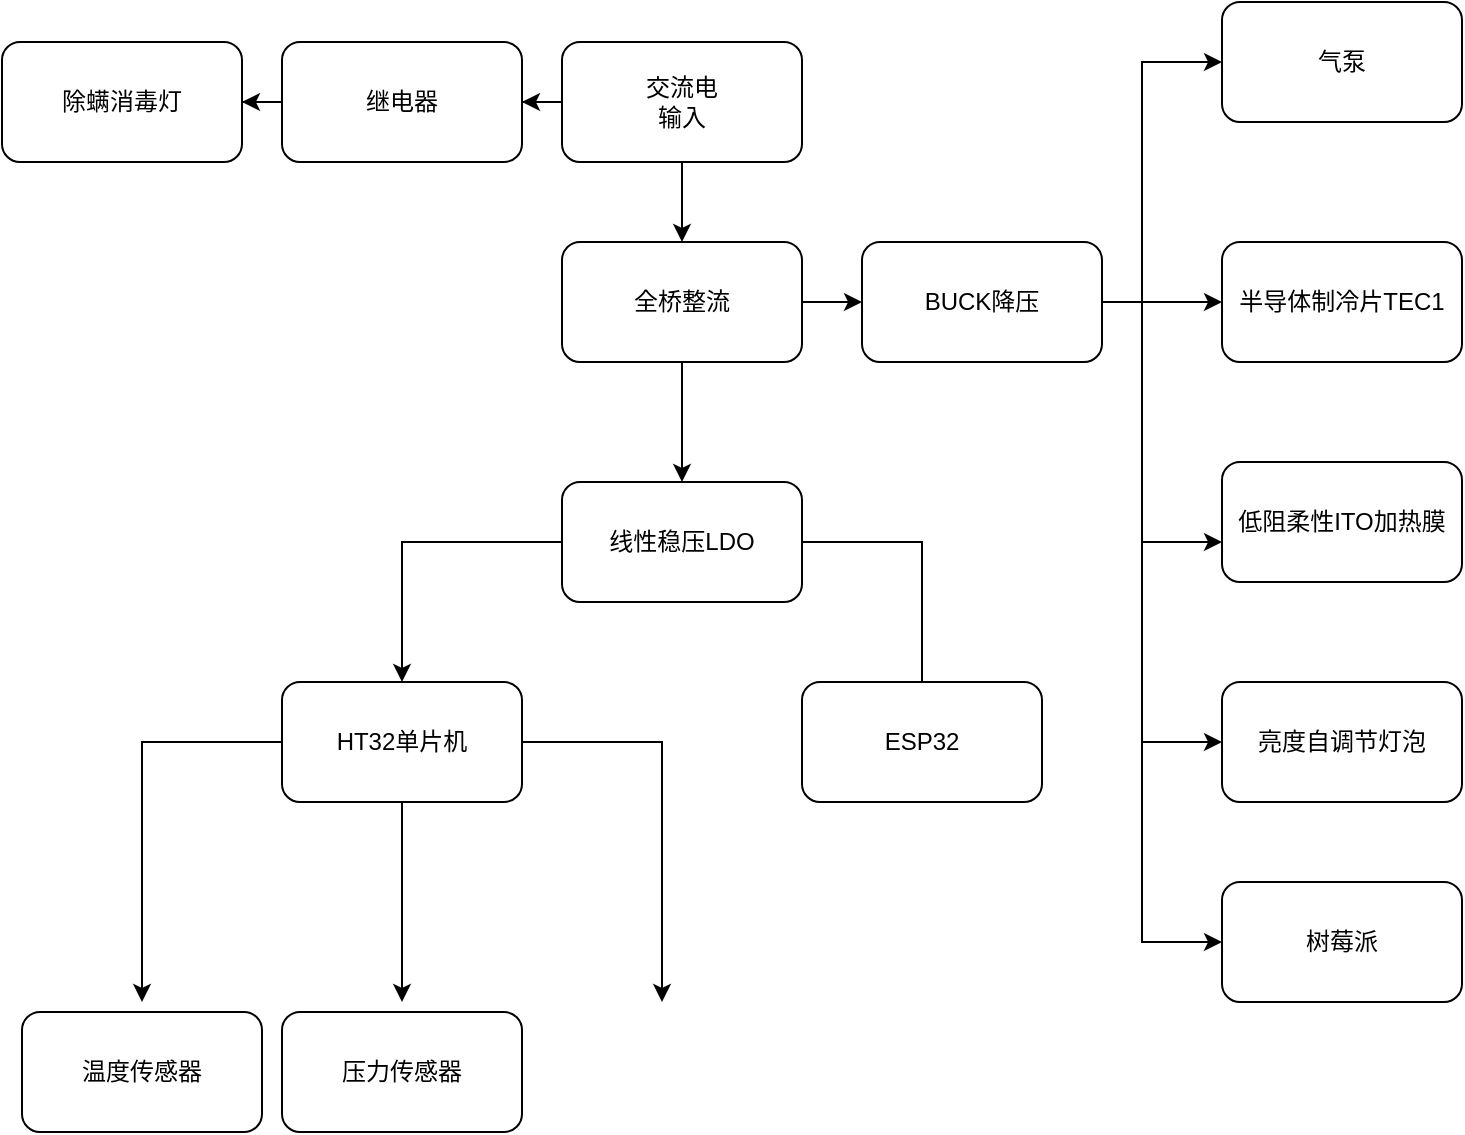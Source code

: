<mxfile version="17.4.6" type="onedrive"><diagram id="ls9qko744de-L2QqCMpQ" name="Page-1"><mxGraphModel dx="1924" dy="1019" grid="1" gridSize="10" guides="1" tooltips="1" connect="1" arrows="1" fold="1" page="1" pageScale="1" pageWidth="827" pageHeight="1169" math="0" shadow="0"><root><mxCell id="0"/><mxCell id="1" parent="0"/><mxCell id="TP8dJ5oA-jo3eWJHfdG5-3" style="edgeStyle=orthogonalEdgeStyle;rounded=0;orthogonalLoop=1;jettySize=auto;html=1;exitX=0.5;exitY=1;exitDx=0;exitDy=0;entryX=0.5;entryY=0;entryDx=0;entryDy=0;" edge="1" parent="1" source="TP8dJ5oA-jo3eWJHfdG5-1" target="TP8dJ5oA-jo3eWJHfdG5-2"><mxGeometry relative="1" as="geometry"/></mxCell><mxCell id="TP8dJ5oA-jo3eWJHfdG5-25" style="edgeStyle=orthogonalEdgeStyle;rounded=0;orthogonalLoop=1;jettySize=auto;html=1;entryX=1;entryY=0.5;entryDx=0;entryDy=0;" edge="1" parent="1" source="TP8dJ5oA-jo3eWJHfdG5-1" target="TP8dJ5oA-jo3eWJHfdG5-24"><mxGeometry relative="1" as="geometry"/></mxCell><mxCell id="TP8dJ5oA-jo3eWJHfdG5-1" value="交流电&lt;br&gt;输入" style="rounded=1;whiteSpace=wrap;html=1;" vertex="1" parent="1"><mxGeometry x="310" y="100" width="120" height="60" as="geometry"/></mxCell><mxCell id="TP8dJ5oA-jo3eWJHfdG5-5" style="edgeStyle=orthogonalEdgeStyle;rounded=0;orthogonalLoop=1;jettySize=auto;html=1;entryX=0;entryY=0.5;entryDx=0;entryDy=0;" edge="1" parent="1" source="TP8dJ5oA-jo3eWJHfdG5-2" target="TP8dJ5oA-jo3eWJHfdG5-4"><mxGeometry relative="1" as="geometry"/></mxCell><mxCell id="TP8dJ5oA-jo3eWJHfdG5-17" style="edgeStyle=orthogonalEdgeStyle;rounded=0;orthogonalLoop=1;jettySize=auto;html=1;entryX=0.5;entryY=0;entryDx=0;entryDy=0;" edge="1" parent="1" source="TP8dJ5oA-jo3eWJHfdG5-2" target="TP8dJ5oA-jo3eWJHfdG5-16"><mxGeometry relative="1" as="geometry"/></mxCell><mxCell id="TP8dJ5oA-jo3eWJHfdG5-2" value="全桥整流&lt;br&gt;" style="rounded=1;whiteSpace=wrap;html=1;" vertex="1" parent="1"><mxGeometry x="310" y="200" width="120" height="60" as="geometry"/></mxCell><mxCell id="TP8dJ5oA-jo3eWJHfdG5-7" style="edgeStyle=orthogonalEdgeStyle;rounded=0;orthogonalLoop=1;jettySize=auto;html=1;entryX=0;entryY=0.5;entryDx=0;entryDy=0;" edge="1" parent="1" source="TP8dJ5oA-jo3eWJHfdG5-4" target="TP8dJ5oA-jo3eWJHfdG5-6"><mxGeometry relative="1" as="geometry"><Array as="points"><mxPoint x="600" y="230"/><mxPoint x="600" y="110"/></Array></mxGeometry></mxCell><mxCell id="TP8dJ5oA-jo3eWJHfdG5-11" style="edgeStyle=orthogonalEdgeStyle;rounded=0;orthogonalLoop=1;jettySize=auto;html=1;entryX=0;entryY=0.667;entryDx=0;entryDy=0;entryPerimeter=0;" edge="1" parent="1" source="TP8dJ5oA-jo3eWJHfdG5-4" target="TP8dJ5oA-jo3eWJHfdG5-10"><mxGeometry relative="1" as="geometry"><Array as="points"><mxPoint x="600" y="230"/><mxPoint x="600" y="350"/></Array></mxGeometry></mxCell><mxCell id="TP8dJ5oA-jo3eWJHfdG5-13" style="edgeStyle=orthogonalEdgeStyle;rounded=0;orthogonalLoop=1;jettySize=auto;html=1;entryX=0;entryY=0.5;entryDx=0;entryDy=0;" edge="1" parent="1" source="TP8dJ5oA-jo3eWJHfdG5-4" target="TP8dJ5oA-jo3eWJHfdG5-12"><mxGeometry relative="1" as="geometry"><Array as="points"><mxPoint x="600" y="230"/><mxPoint x="600" y="450"/></Array></mxGeometry></mxCell><mxCell id="TP8dJ5oA-jo3eWJHfdG5-27" style="edgeStyle=orthogonalEdgeStyle;rounded=0;orthogonalLoop=1;jettySize=auto;html=1;entryX=0;entryY=0.5;entryDx=0;entryDy=0;" edge="1" parent="1" source="TP8dJ5oA-jo3eWJHfdG5-4" target="TP8dJ5oA-jo3eWJHfdG5-22"><mxGeometry relative="1" as="geometry"><Array as="points"><mxPoint x="600" y="230"/><mxPoint x="600" y="550"/></Array></mxGeometry></mxCell><mxCell id="TP8dJ5oA-jo3eWJHfdG5-4" value="BUCK降压" style="rounded=1;whiteSpace=wrap;html=1;" vertex="1" parent="1"><mxGeometry x="460" y="200" width="120" height="60" as="geometry"/></mxCell><mxCell id="TP8dJ5oA-jo3eWJHfdG5-6" value="气泵&lt;br&gt;" style="rounded=1;whiteSpace=wrap;html=1;" vertex="1" parent="1"><mxGeometry x="640" y="80" width="120" height="60" as="geometry"/></mxCell><mxCell id="TP8dJ5oA-jo3eWJHfdG5-8" value="&lt;span style=&quot;font-size: 12px&quot;&gt;半导体制冷片TEC1&lt;/span&gt;" style="rounded=1;whiteSpace=wrap;html=1;" vertex="1" parent="1"><mxGeometry x="640" y="200" width="120" height="60" as="geometry"/></mxCell><mxCell id="TP8dJ5oA-jo3eWJHfdG5-9" value="" style="endArrow=classic;html=1;rounded=0;entryX=0;entryY=0.5;entryDx=0;entryDy=0;" edge="1" parent="1" target="TP8dJ5oA-jo3eWJHfdG5-8"><mxGeometry width="50" height="50" relative="1" as="geometry"><mxPoint x="590" y="230" as="sourcePoint"/><mxPoint x="530" y="280" as="targetPoint"/></mxGeometry></mxCell><mxCell id="TP8dJ5oA-jo3eWJHfdG5-10" value="&lt;span style=&quot;font-size: 12px&quot;&gt;低阻柔性ITO加热膜&lt;/span&gt;" style="rounded=1;whiteSpace=wrap;html=1;" vertex="1" parent="1"><mxGeometry x="640" y="310" width="120" height="60" as="geometry"/></mxCell><mxCell id="TP8dJ5oA-jo3eWJHfdG5-12" value="亮度自调节灯泡" style="rounded=1;whiteSpace=wrap;html=1;" vertex="1" parent="1"><mxGeometry x="640" y="420" width="120" height="60" as="geometry"/></mxCell><mxCell id="TP8dJ5oA-jo3eWJHfdG5-14" value="除螨消毒灯" style="rounded=1;whiteSpace=wrap;html=1;" vertex="1" parent="1"><mxGeometry x="30" y="100" width="120" height="60" as="geometry"/></mxCell><mxCell id="TP8dJ5oA-jo3eWJHfdG5-19" style="edgeStyle=orthogonalEdgeStyle;rounded=0;orthogonalLoop=1;jettySize=auto;html=1;entryX=0.5;entryY=0;entryDx=0;entryDy=0;" edge="1" parent="1" source="TP8dJ5oA-jo3eWJHfdG5-16" target="TP8dJ5oA-jo3eWJHfdG5-18"><mxGeometry relative="1" as="geometry"><Array as="points"><mxPoint x="230" y="350"/></Array></mxGeometry></mxCell><mxCell id="TP8dJ5oA-jo3eWJHfdG5-21" style="edgeStyle=orthogonalEdgeStyle;rounded=0;orthogonalLoop=1;jettySize=auto;html=1;entryX=0.5;entryY=0;entryDx=0;entryDy=0;" edge="1" parent="1" source="TP8dJ5oA-jo3eWJHfdG5-16" target="TP8dJ5oA-jo3eWJHfdG5-20"><mxGeometry relative="1" as="geometry"><Array as="points"><mxPoint x="490" y="350"/><mxPoint x="490" y="430"/></Array></mxGeometry></mxCell><mxCell id="TP8dJ5oA-jo3eWJHfdG5-16" value="线性稳压LDO" style="rounded=1;whiteSpace=wrap;html=1;" vertex="1" parent="1"><mxGeometry x="310" y="320" width="120" height="60" as="geometry"/></mxCell><mxCell id="TP8dJ5oA-jo3eWJHfdG5-29" style="edgeStyle=orthogonalEdgeStyle;rounded=0;orthogonalLoop=1;jettySize=auto;html=1;" edge="1" parent="1" source="TP8dJ5oA-jo3eWJHfdG5-18"><mxGeometry relative="1" as="geometry"><mxPoint x="100" y="580" as="targetPoint"/><Array as="points"><mxPoint x="100" y="450"/><mxPoint x="100" y="580"/></Array></mxGeometry></mxCell><mxCell id="TP8dJ5oA-jo3eWJHfdG5-31" style="edgeStyle=orthogonalEdgeStyle;rounded=0;orthogonalLoop=1;jettySize=auto;html=1;" edge="1" parent="1" source="TP8dJ5oA-jo3eWJHfdG5-18"><mxGeometry relative="1" as="geometry"><mxPoint x="230" y="580" as="targetPoint"/></mxGeometry></mxCell><mxCell id="TP8dJ5oA-jo3eWJHfdG5-33" style="edgeStyle=orthogonalEdgeStyle;rounded=0;orthogonalLoop=1;jettySize=auto;html=1;" edge="1" parent="1" source="TP8dJ5oA-jo3eWJHfdG5-18"><mxGeometry relative="1" as="geometry"><mxPoint x="360" y="580" as="targetPoint"/><Array as="points"><mxPoint x="360" y="450"/><mxPoint x="360" y="580"/></Array></mxGeometry></mxCell><mxCell id="TP8dJ5oA-jo3eWJHfdG5-18" value="HT32单片机" style="rounded=1;whiteSpace=wrap;html=1;" vertex="1" parent="1"><mxGeometry x="170" y="420" width="120" height="60" as="geometry"/></mxCell><mxCell id="TP8dJ5oA-jo3eWJHfdG5-20" value="ESP32" style="rounded=1;whiteSpace=wrap;html=1;" vertex="1" parent="1"><mxGeometry x="430" y="420" width="120" height="60" as="geometry"/></mxCell><mxCell id="TP8dJ5oA-jo3eWJHfdG5-22" value="树莓派" style="rounded=1;whiteSpace=wrap;html=1;" vertex="1" parent="1"><mxGeometry x="640" y="520" width="120" height="60" as="geometry"/></mxCell><mxCell id="TP8dJ5oA-jo3eWJHfdG5-26" style="edgeStyle=orthogonalEdgeStyle;rounded=0;orthogonalLoop=1;jettySize=auto;html=1;entryX=1;entryY=0.5;entryDx=0;entryDy=0;" edge="1" parent="1" source="TP8dJ5oA-jo3eWJHfdG5-24" target="TP8dJ5oA-jo3eWJHfdG5-14"><mxGeometry relative="1" as="geometry"/></mxCell><mxCell id="TP8dJ5oA-jo3eWJHfdG5-24" value="继电器" style="rounded=1;whiteSpace=wrap;html=1;" vertex="1" parent="1"><mxGeometry x="170" y="100" width="120" height="60" as="geometry"/></mxCell><mxCell id="TP8dJ5oA-jo3eWJHfdG5-28" value="温度传感器" style="rounded=1;whiteSpace=wrap;html=1;" vertex="1" parent="1"><mxGeometry x="40" y="585" width="120" height="60" as="geometry"/></mxCell><mxCell id="TP8dJ5oA-jo3eWJHfdG5-30" value="压力传感器" style="rounded=1;whiteSpace=wrap;html=1;" vertex="1" parent="1"><mxGeometry x="170" y="585" width="120" height="60" as="geometry"/></mxCell></root></mxGraphModel></diagram></mxfile>